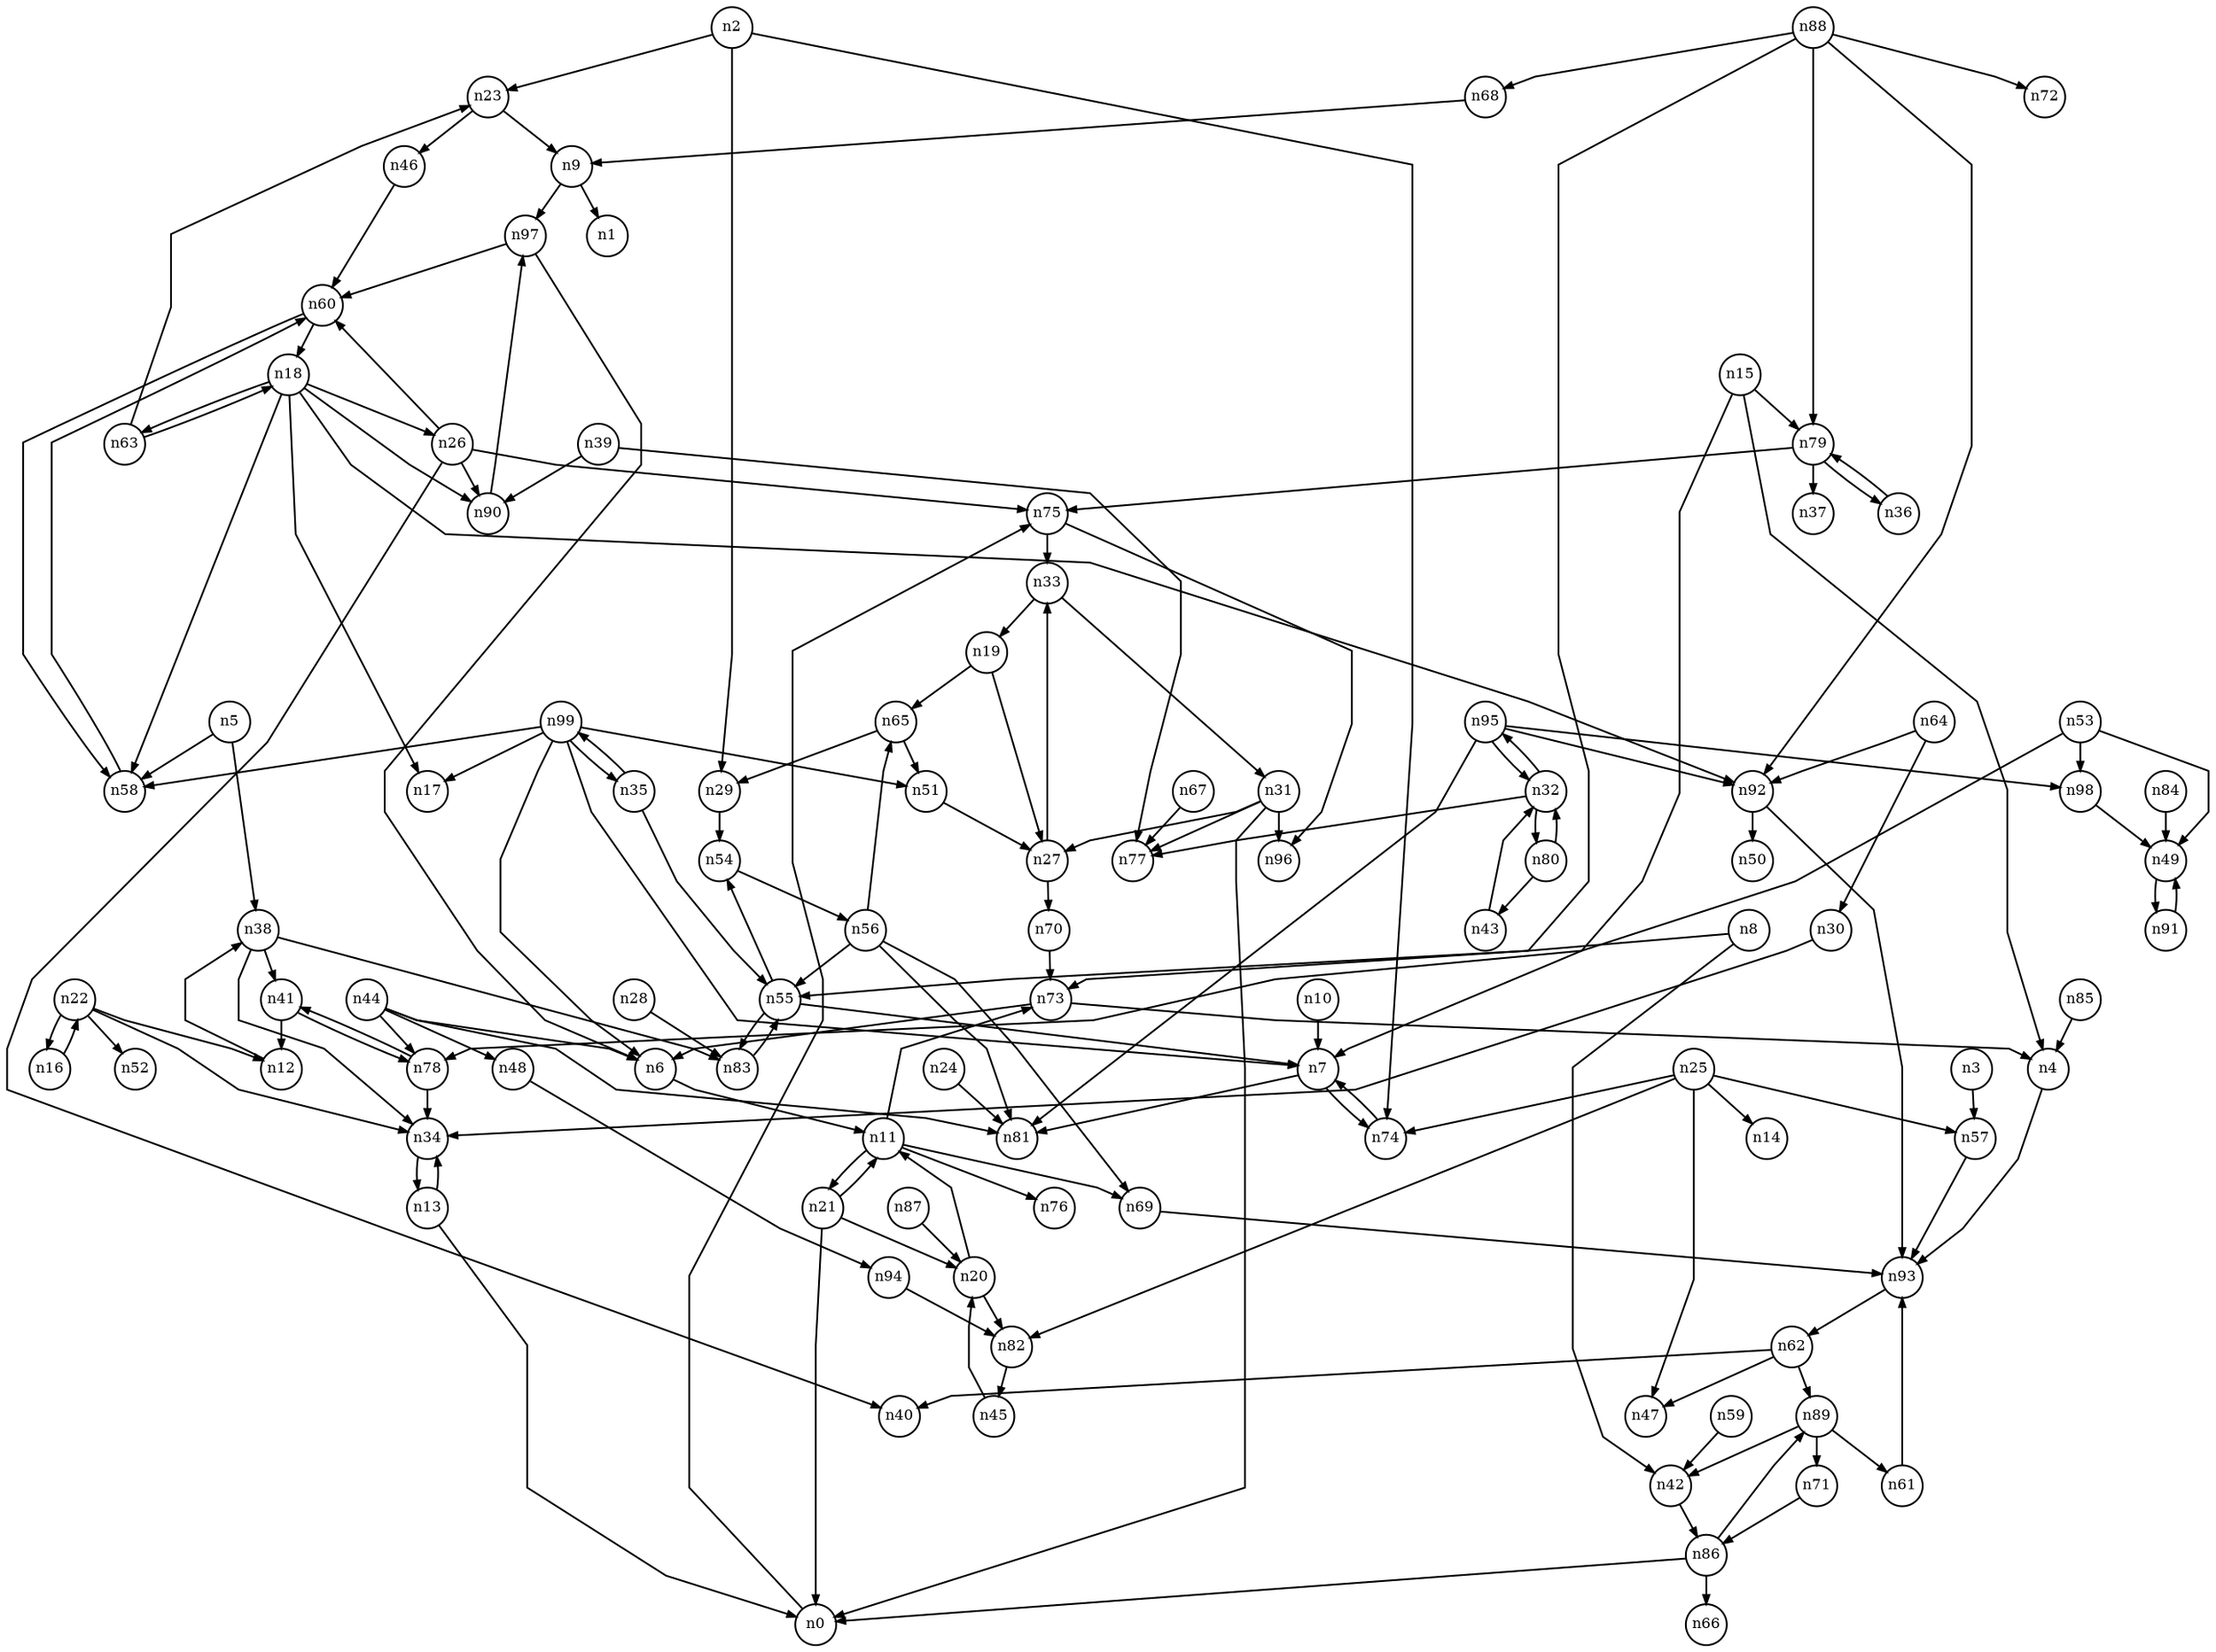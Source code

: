 digraph G{
splines=polyline;
ranksep=0.22;
nodesep=0.22;
nodesize=0.32;
fontsize=8
edge [arrowsize=0.5]
node [fontsize=8 shape=circle width=0.32 fixedsize=shape];

n75 -> n96
n75 -> n33
n0 -> n75
n23 -> n9
n23 -> n46
n2 -> n23
n2 -> n29
n2 -> n74
n29 -> n54
n74 -> n7
n57 -> n93
n3 -> n57
n93 -> n62
n4 -> n93
n38 -> n34
n38 -> n41
n38 -> n83
n5 -> n38
n5 -> n58
n58 -> n60
n7 -> n81
n7 -> n74
n42 -> n86
n8 -> n42
n8 -> n55
n55 -> n7
n55 -> n54
n55 -> n83
n9 -> n1
n9 -> n97
n10 -> n7
n21 -> n0
n21 -> n20
n21 -> n11
n11 -> n21
n11 -> n69
n11 -> n73
n11 -> n76
n69 -> n93
n73 -> n4
n73 -> n6
n13 -> n0
n13 -> n34
n34 -> n13
n15 -> n4
n15 -> n7
n15 -> n79
n79 -> n36
n79 -> n37
n79 -> n75
n18 -> n17
n18 -> n58
n18 -> n63
n18 -> n90
n18 -> n92
n18 -> n26
n63 -> n23
n63 -> n18
n90 -> n97
n92 -> n50
n92 -> n93
n65 -> n29
n65 -> n51
n19 -> n65
n19 -> n27
n82 -> n45
n20 -> n82
n20 -> n11
n12 -> n38
n22 -> n12
n22 -> n16
n22 -> n34
n22 -> n52
n16 -> n22
n24 -> n81
n25 -> n14
n25 -> n47
n25 -> n57
n25 -> n74
n25 -> n82
n26 -> n40
n26 -> n60
n26 -> n75
n26 -> n90
n60 -> n18
n60 -> n58
n33 -> n19
n33 -> n31
n27 -> n33
n27 -> n70
n70 -> n73
n83 -> n55
n28 -> n83
n54 -> n56
n30 -> n34
n31 -> n0
n31 -> n77
n31 -> n96
n31 -> n27
n32 -> n77
n32 -> n80
n32 -> n95
n80 -> n43
n80 -> n32
n95 -> n81
n95 -> n92
n95 -> n98
n95 -> n32
n35 -> n55
n35 -> n99
n99 -> n6
n99 -> n7
n99 -> n17
n99 -> n51
n99 -> n58
n99 -> n35
n41 -> n12
n41 -> n78
n39 -> n77
n39 -> n90
n78 -> n34
n78 -> n41
n6 -> n11
n44 -> n6
n44 -> n48
n44 -> n78
n44 -> n81
n48 -> n94
n45 -> n20
n46 -> n60
n94 -> n82
n49 -> n91
n53 -> n49
n53 -> n78
n53 -> n98
n98 -> n49
n56 -> n55
n56 -> n65
n56 -> n69
n56 -> n81
n59 -> n42
n61 -> n93
n62 -> n40
n62 -> n47
n62 -> n89
n89 -> n42
n89 -> n61
n89 -> n71
n64 -> n30
n64 -> n92
n51 -> n27
n67 -> n77
n68 -> n9
n86 -> n0
n86 -> n66
n86 -> n89
n71 -> n86
n36 -> n79
n43 -> n32
n84 -> n49
n85 -> n4
n87 -> n20
n88 -> n68
n88 -> n72
n88 -> n73
n88 -> n79
n88 -> n92
n91 -> n49
n97 -> n6
n97 -> n60
}
